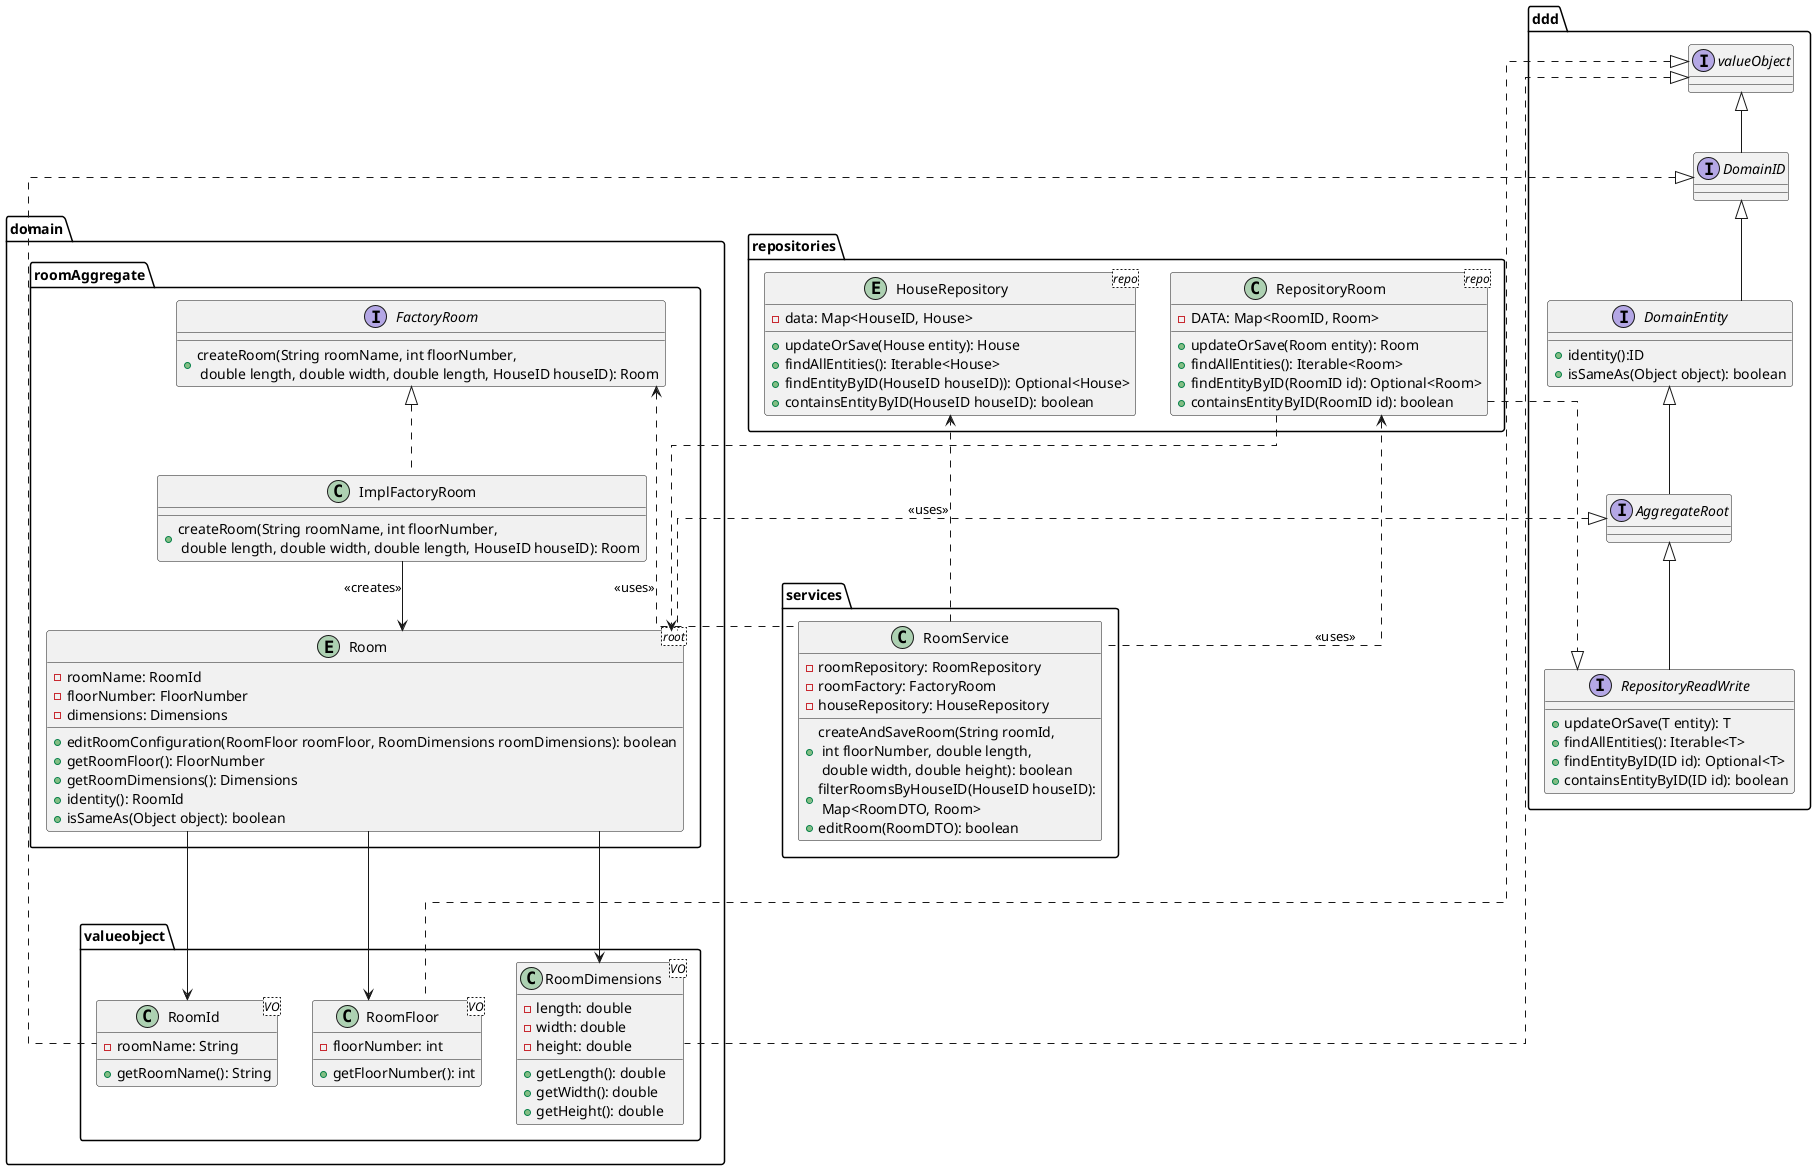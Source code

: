 @startuml
'https://plantuml.com/class-diagram

skinparam linetype ortho

package ddd {
    interface valueObject
    interface DomainID extends valueObject
    interface DomainEntity
    interface AggregateRoot extends DomainEntity
    interface RepositoryReadWrite

    interface DomainEntity extends DomainID {
      +identity():ID
      +isSameAs(Object object): boolean
    }

    interface RepositoryReadWrite extends AggregateRoot {
        +updateOrSave(T entity): T
        +findAllEntities(): Iterable<T>
        +findEntityByID(ID id): Optional<T>
        +containsEntityByID(ID id): boolean
    }
}

package services {
    class RoomService {
    - roomRepository: RoomRepository
    - roomFactory: FactoryRoom
    - houseRepository: HouseRepository
    +createAndSaveRoom(String roomId,\n int floorNumber, double length,\n double width, double height): boolean
    +filterRoomsByHouseID(HouseID houseID):\n Map<RoomDTO, Room>
    +editRoom(RoomDTO): boolean
    }

}


package repositories {
    RepositoryRoom ...|> RepositoryReadWrite
    class RepositoryRoom <repo> {
        -DATA: Map<RoomID, Room>
        +updateOrSave(Room entity): Room
        +findAllEntities(): Iterable<Room>
        +findEntityByID(RoomID id): Optional<Room>
        +containsEntityByID(RoomID id): boolean
    }

     entity HouseRepository <repo> {
         - data: Map<HouseID, House>
         + updateOrSave(House entity): House
         + findAllEntities(): Iterable<House>
         + findEntityByID(HouseID houseID)): Optional<House>
         + containsEntityByID(HouseID houseID): boolean
     }
}

package domain {
    entity roomAggregate.Room implements ddd.AggregateRoot
    class valueobject.RoomId implements ddd.DomainID
    class valueobject.RoomFloor implements ddd.valueObject
    class valueobject.RoomDimensions implements ddd.valueObject

    package roomAggregate {
        interface FactoryRoom {
            +createRoom(String roomName, int floorNumber,\n double length, double width, double length, HouseID houseID): Room
        }
        class ImplFactoryRoom implements FactoryRoom {

            +createRoom(String roomName, int floorNumber,\n double length, double width, double length, HouseID houseID): Room
        }
        entity Room <root> {
            -roomName: RoomId
            -floorNumber: FloorNumber
            -dimensions: Dimensions
            +editRoomConfiguration(RoomFloor roomFloor, RoomDimensions roomDimensions): boolean
            +getRoomFloor(): FloorNumber
            +getRoomDimensions(): Dimensions
            +identity(): RoomId
            +isSameAs(Object object): boolean
        }

        ImplFactoryRoom --> Room: <<creates>>
    }

    package valueobject {
        class RoomId <VO> {
            - roomName: String
            + getRoomName(): String
        }
        class RoomFloor <VO> {
            - floorNumber: int
            + getFloorNumber(): int
        }
        class RoomDimensions <VO> {
            - length: double
            - width: double
            - height: double
            + getLength(): double
            + getWidth(): double
            + getHeight(): double
        }
    }
      Room ---> RoomDimensions
      Room ---> RoomFloor
      Room ---> RoomId
      RepositoryRoom .....> Room
      RepositoryRoom <... RoomService: <<uses>>
      FactoryRoom <... RoomService: <<uses>>
}

 RoomService .> HouseRepository : <<uses>>

@enduml